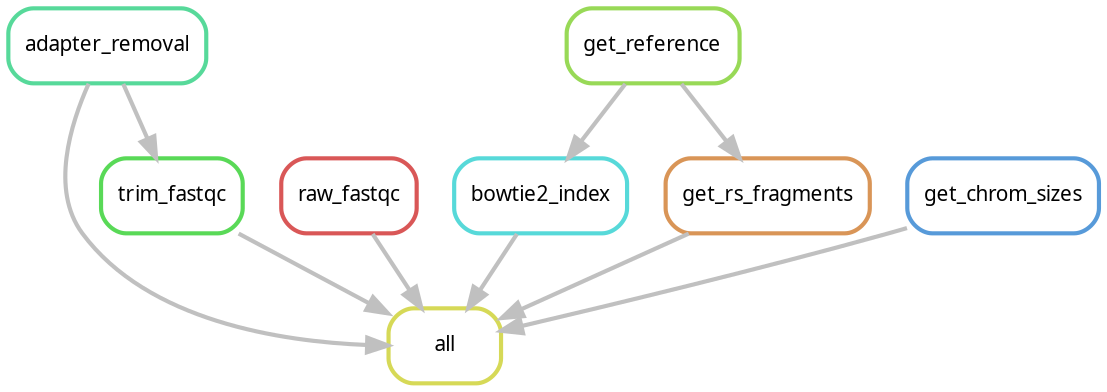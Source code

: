 digraph snakemake_dag {
    graph[bgcolor=white, margin=0];
    node[shape=box, style=rounded, fontname=sans,                 fontsize=10, penwidth=2];
    edge[penwidth=2, color=grey];
	0[label = "all", color = "0.17 0.6 0.85", style="rounded"];
	1[label = "trim_fastqc", color = "0.33 0.6 0.85", style="rounded"];
	2[label = "raw_fastqc", color = "0.00 0.6 0.85", style="rounded"];
	3[label = "bowtie2_index", color = "0.50 0.6 0.85", style="rounded"];
	4[label = "get_rs_fragments", color = "0.08 0.6 0.85", style="rounded"];
	5[label = "adapter_removal", color = "0.42 0.6 0.85", style="rounded"];
	6[label = "get_chrom_sizes", color = "0.58 0.6 0.85", style="rounded"];
	7[label = "get_reference", color = "0.25 0.6 0.85", style="rounded"];
	2 -> 0
	4 -> 0
	1 -> 0
	5 -> 0
	3 -> 0
	6 -> 0
	5 -> 1
	7 -> 3
	7 -> 4
}            
